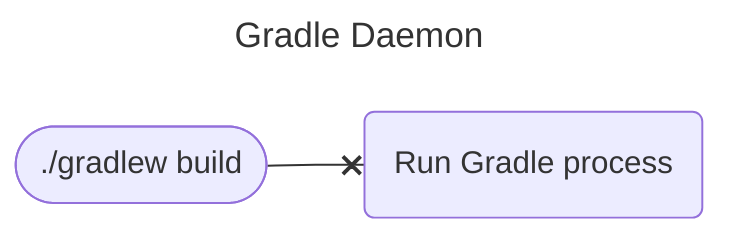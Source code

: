 ---
title: Gradle Daemon
---
flowchart LR
    gradlew([./gradlew build])


    gradlew --x run("Run Gradle process")

%%    client("Gradle
%%    client run")
%%    daemon("Gradle
%%    daemon run")
%%    gradlew --> client
%%    client -- local socket --> daemon
%%    daemon -- local socket --> client